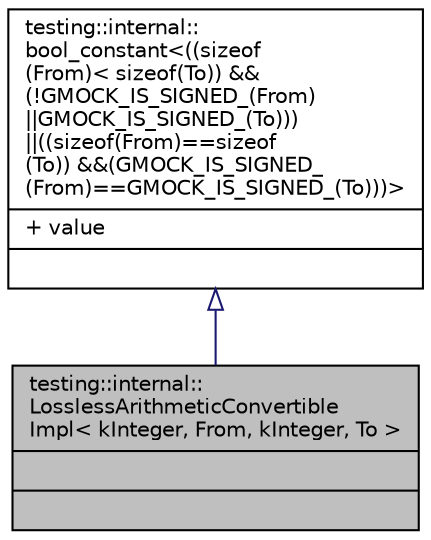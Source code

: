 digraph "testing::internal::LosslessArithmeticConvertibleImpl&lt; kInteger, From, kInteger, To &gt;"
{
  edge [fontname="Helvetica",fontsize="10",labelfontname="Helvetica",labelfontsize="10"];
  node [fontname="Helvetica",fontsize="10",shape=record];
  Node2 [label="{testing::internal::\lLosslessArithmeticConvertible\lImpl\< kInteger, From, kInteger, To \>\n||}",height=0.2,width=0.4,color="black", fillcolor="grey75", style="filled", fontcolor="black"];
  Node3 -> Node2 [dir="back",color="midnightblue",fontsize="10",style="solid",arrowtail="onormal",fontname="Helvetica"];
  Node3 [label="{testing::internal::\lbool_constant\<((sizeof\l(From)\< sizeof(To)) &&\l(!GMOCK_IS_SIGNED_(From)\l\|\|GMOCK_IS_SIGNED_(To)))\l\|\|((sizeof(From)==sizeof\l(To)) &&(GMOCK_IS_SIGNED_\l(From)==GMOCK_IS_SIGNED_(To)))\>\n|+ value\l|}",height=0.2,width=0.4,color="black", fillcolor="white", style="filled",URL="$d3/d75/structtesting_1_1internal_1_1bool__constant.html"];
}
